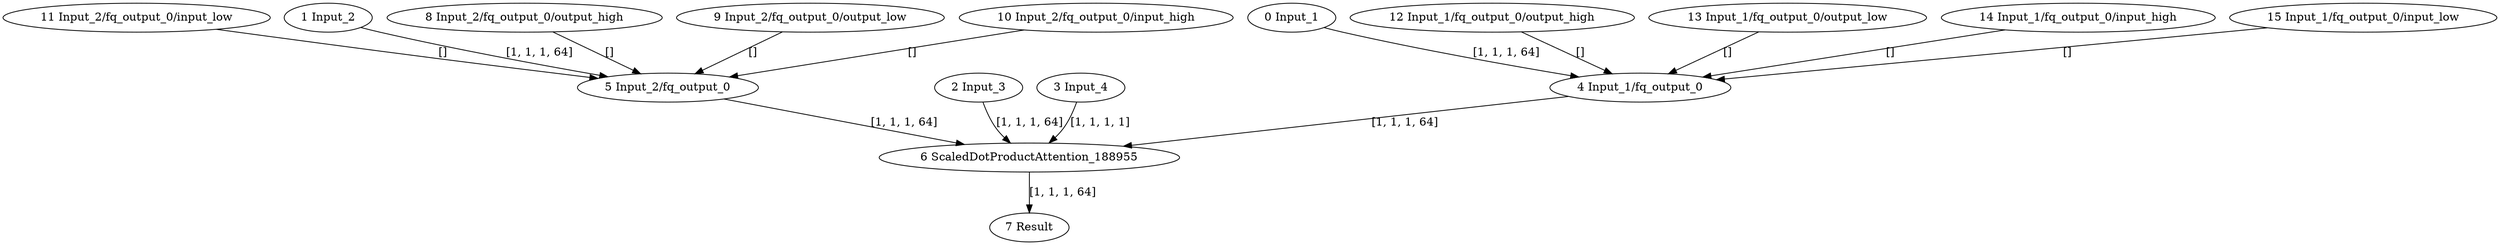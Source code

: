strict digraph  {
"0 Input_1" [id=0, type=Parameter];
"1 Input_2" [id=1, type=Parameter];
"2 Input_3" [id=2, type=Parameter];
"3 Input_4" [id=3, type=Parameter];
"4 Input_1/fq_output_0" [id=4, type=FakeQuantize];
"5 Input_2/fq_output_0" [id=5, type=FakeQuantize];
"6 ScaledDotProductAttention_188955" [id=6, type=ScaledDotProductAttention];
"7 Result" [id=7, type=Result];
"8 Input_2/fq_output_0/output_high" [id=8, type=Constant];
"9 Input_2/fq_output_0/output_low" [id=9, type=Constant];
"10 Input_2/fq_output_0/input_high" [id=10, type=Constant];
"11 Input_2/fq_output_0/input_low" [id=11, type=Constant];
"12 Input_1/fq_output_0/output_high" [id=12, type=Constant];
"13 Input_1/fq_output_0/output_low" [id=13, type=Constant];
"14 Input_1/fq_output_0/input_high" [id=14, type=Constant];
"15 Input_1/fq_output_0/input_low" [id=15, type=Constant];
"0 Input_1" -> "4 Input_1/fq_output_0"  [label="[1, 1, 1, 64]", style=solid];
"1 Input_2" -> "5 Input_2/fq_output_0"  [label="[1, 1, 1, 64]", style=solid];
"2 Input_3" -> "6 ScaledDotProductAttention_188955"  [label="[1, 1, 1, 64]", style=solid];
"3 Input_4" -> "6 ScaledDotProductAttention_188955"  [label="[1, 1, 1, 1]", style=solid];
"4 Input_1/fq_output_0" -> "6 ScaledDotProductAttention_188955"  [label="[1, 1, 1, 64]", style=solid];
"5 Input_2/fq_output_0" -> "6 ScaledDotProductAttention_188955"  [label="[1, 1, 1, 64]", style=solid];
"6 ScaledDotProductAttention_188955" -> "7 Result"  [label="[1, 1, 1, 64]", style=solid];
"8 Input_2/fq_output_0/output_high" -> "5 Input_2/fq_output_0"  [label="[]", style=solid];
"9 Input_2/fq_output_0/output_low" -> "5 Input_2/fq_output_0"  [label="[]", style=solid];
"10 Input_2/fq_output_0/input_high" -> "5 Input_2/fq_output_0"  [label="[]", style=solid];
"11 Input_2/fq_output_0/input_low" -> "5 Input_2/fq_output_0"  [label="[]", style=solid];
"12 Input_1/fq_output_0/output_high" -> "4 Input_1/fq_output_0"  [label="[]", style=solid];
"13 Input_1/fq_output_0/output_low" -> "4 Input_1/fq_output_0"  [label="[]", style=solid];
"14 Input_1/fq_output_0/input_high" -> "4 Input_1/fq_output_0"  [label="[]", style=solid];
"15 Input_1/fq_output_0/input_low" -> "4 Input_1/fq_output_0"  [label="[]", style=solid];
}
